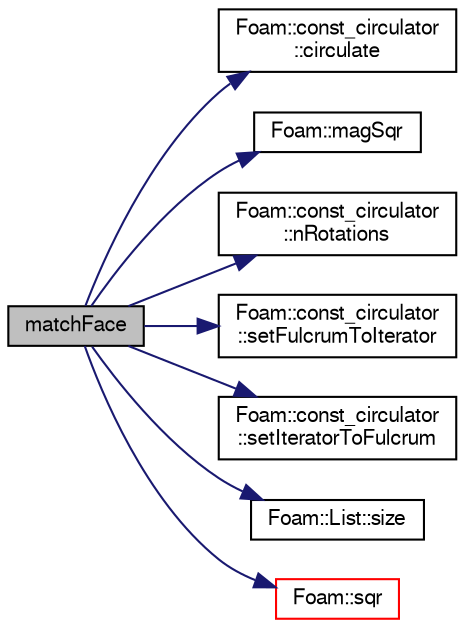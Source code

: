 digraph "matchFace"
{
  bgcolor="transparent";
  edge [fontname="FreeSans",fontsize="10",labelfontname="FreeSans",labelfontsize="10"];
  node [fontname="FreeSans",fontsize="10",shape=record];
  rankdir="LR";
  Node1 [label="matchFace",height=0.2,width=0.4,color="black", fillcolor="grey75", style="filled" fontcolor="black"];
  Node1 -> Node2 [color="midnightblue",fontsize="10",style="solid",fontname="FreeSans"];
  Node2 [label="Foam::const_circulator\l::circulate",height=0.2,width=0.4,color="black",URL="$a00332.html#a8e383eb75e1bb1a055573422df46c730",tooltip="Circulate around the list in the given direction. "];
  Node1 -> Node3 [color="midnightblue",fontsize="10",style="solid",fontname="FreeSans"];
  Node3 [label="Foam::magSqr",height=0.2,width=0.4,color="black",URL="$a10237.html#ae6fff2c6981e6d9618aa5038e69def6e"];
  Node1 -> Node4 [color="midnightblue",fontsize="10",style="solid",fontname="FreeSans"];
  Node4 [label="Foam::const_circulator\l::nRotations",height=0.2,width=0.4,color="black",URL="$a00332.html#ac746a9a38e38d9e1e0a3dbf95827795d",tooltip="Return the distance between the iterator and the fulcrum. This is. "];
  Node1 -> Node5 [color="midnightblue",fontsize="10",style="solid",fontname="FreeSans"];
  Node5 [label="Foam::const_circulator\l::setFulcrumToIterator",height=0.2,width=0.4,color="black",URL="$a00332.html#a0edd186d9006997eff41cfb90a8994a7",tooltip="Set the fulcrum to the current position of the iterator. "];
  Node1 -> Node6 [color="midnightblue",fontsize="10",style="solid",fontname="FreeSans"];
  Node6 [label="Foam::const_circulator\l::setIteratorToFulcrum",height=0.2,width=0.4,color="black",URL="$a00332.html#a56b911982eba724908e1d6a83ed2cbd2",tooltip="Set the iterator to the current position of the fulcrum. "];
  Node1 -> Node7 [color="midnightblue",fontsize="10",style="solid",fontname="FreeSans"];
  Node7 [label="Foam::List::size",height=0.2,width=0.4,color="black",URL="$a01325.html#a8a5f6fa29bd4b500caf186f60245b384",tooltip="Override size to be inconsistent with allocated storage. "];
  Node1 -> Node8 [color="midnightblue",fontsize="10",style="solid",fontname="FreeSans"];
  Node8 [label="Foam::sqr",height=0.2,width=0.4,color="red",URL="$a10237.html#a277dc11c581d53826ab5090b08f3b17b"];
}
